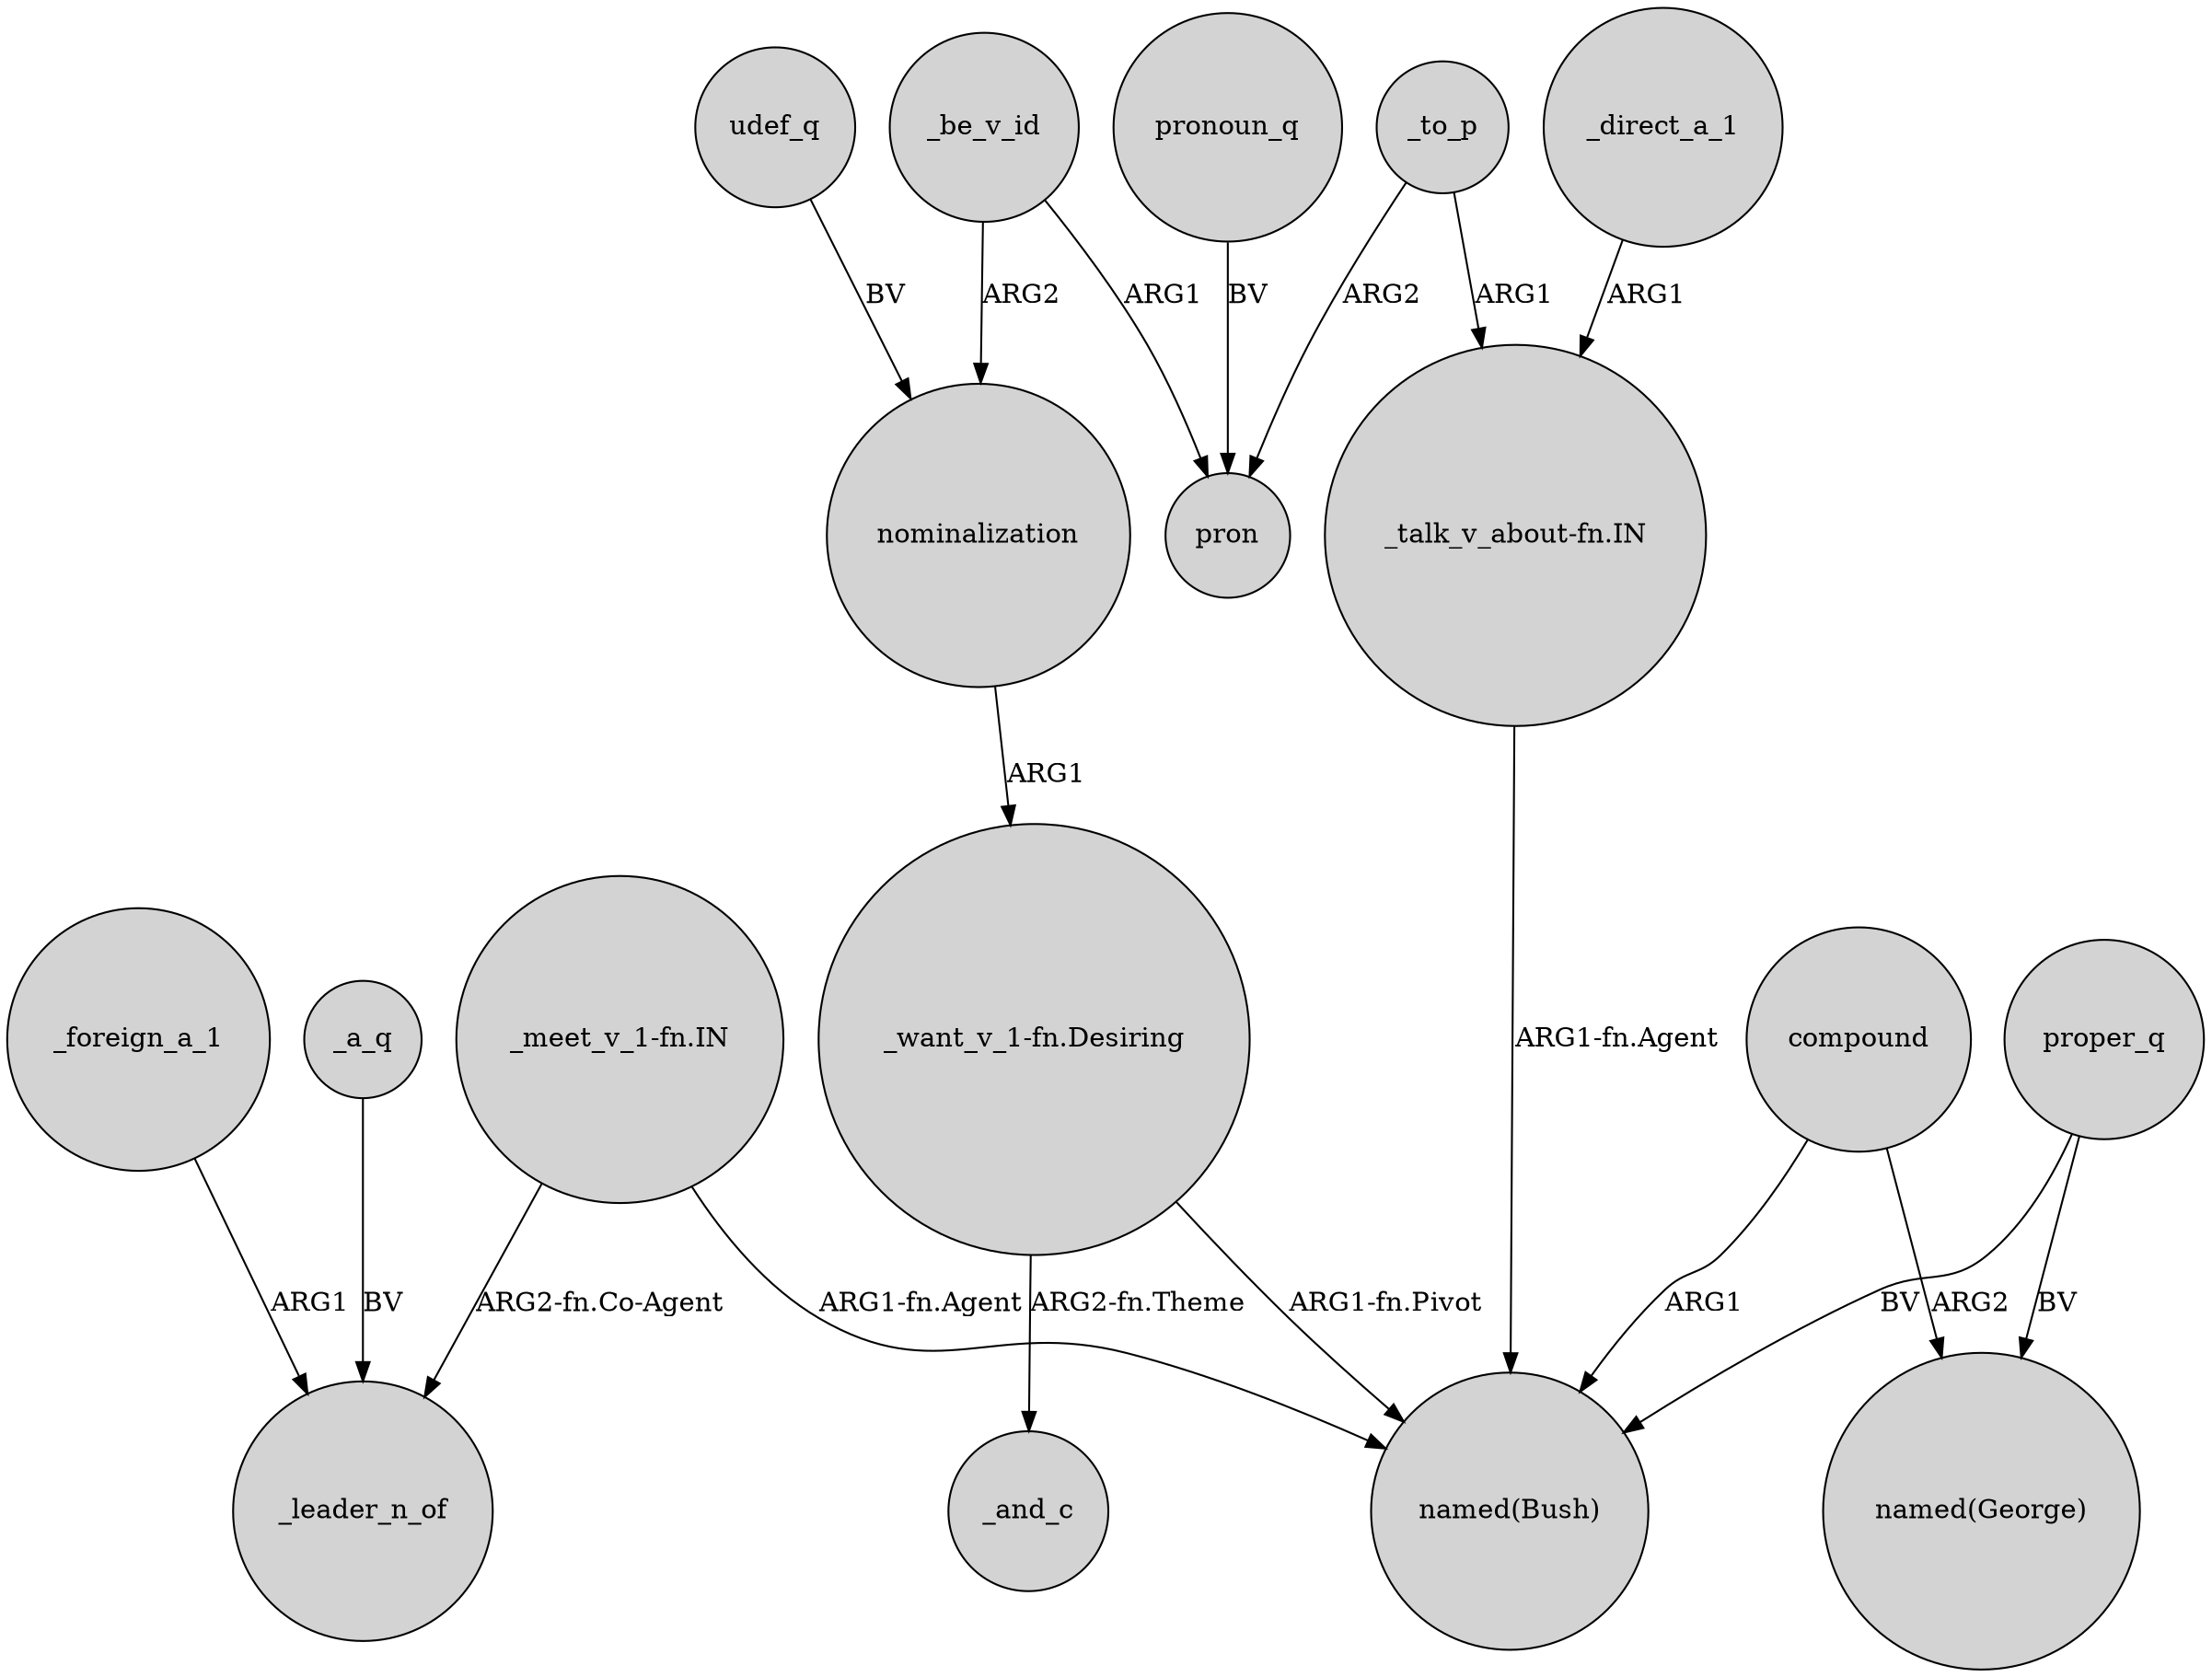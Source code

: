 digraph {
	node [shape=circle style=filled]
	_foreign_a_1 -> _leader_n_of [label=ARG1]
	_a_q -> _leader_n_of [label=BV]
	_to_p -> "_talk_v_about-fn.IN" [label=ARG1]
	"_want_v_1-fn.Desiring" -> _and_c [label="ARG2-fn.Theme"]
	compound -> "named(Bush)" [label=ARG1]
	compound -> "named(George)" [label=ARG2]
	_be_v_id -> pron [label=ARG1]
	pronoun_q -> pron [label=BV]
	"_want_v_1-fn.Desiring" -> "named(Bush)" [label="ARG1-fn.Pivot"]
	nominalization -> "_want_v_1-fn.Desiring" [label=ARG1]
	"_meet_v_1-fn.IN" -> "named(Bush)" [label="ARG1-fn.Agent"]
	_be_v_id -> nominalization [label=ARG2]
	proper_q -> "named(Bush)" [label=BV]
	proper_q -> "named(George)" [label=BV]
	udef_q -> nominalization [label=BV]
	"_talk_v_about-fn.IN" -> "named(Bush)" [label="ARG1-fn.Agent"]
	_to_p -> pron [label=ARG2]
	"_meet_v_1-fn.IN" -> _leader_n_of [label="ARG2-fn.Co-Agent"]
	_direct_a_1 -> "_talk_v_about-fn.IN" [label=ARG1]
}
